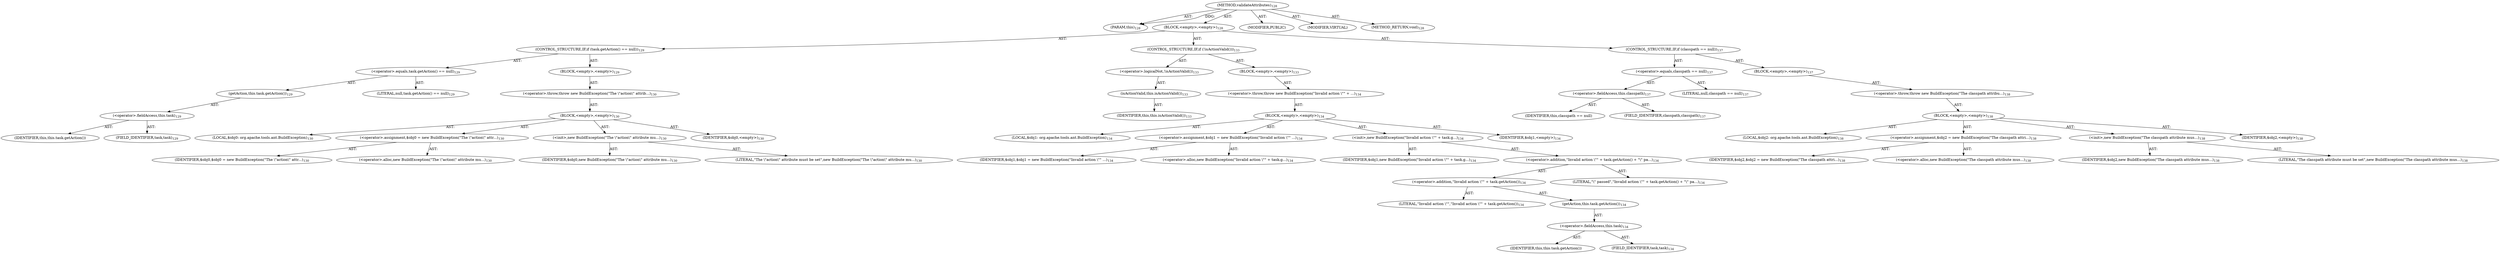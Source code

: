 digraph "validateAttributes" {  
"111669149698" [label = <(METHOD,validateAttributes)<SUB>128</SUB>> ]
"115964116992" [label = <(PARAM,this)<SUB>128</SUB>> ]
"25769803779" [label = <(BLOCK,&lt;empty&gt;,&lt;empty&gt;)<SUB>128</SUB>> ]
"47244640257" [label = <(CONTROL_STRUCTURE,IF,if (task.getAction() == null))<SUB>129</SUB>> ]
"30064771083" [label = <(&lt;operator&gt;.equals,task.getAction() == null)<SUB>129</SUB>> ]
"30064771084" [label = <(getAction,this.task.getAction())<SUB>129</SUB>> ]
"30064771085" [label = <(&lt;operator&gt;.fieldAccess,this.task)<SUB>129</SUB>> ]
"68719476747" [label = <(IDENTIFIER,this,this.task.getAction())> ]
"55834574853" [label = <(FIELD_IDENTIFIER,task,task)<SUB>129</SUB>> ]
"90194313217" [label = <(LITERAL,null,task.getAction() == null)<SUB>129</SUB>> ]
"25769803780" [label = <(BLOCK,&lt;empty&gt;,&lt;empty&gt;)<SUB>129</SUB>> ]
"30064771086" [label = <(&lt;operator&gt;.throw,throw new BuildException(&quot;The \&quot;action\&quot; attrib...)<SUB>130</SUB>> ]
"25769803781" [label = <(BLOCK,&lt;empty&gt;,&lt;empty&gt;)<SUB>130</SUB>> ]
"94489280512" [label = <(LOCAL,$obj0: org.apache.tools.ant.BuildException)<SUB>130</SUB>> ]
"30064771087" [label = <(&lt;operator&gt;.assignment,$obj0 = new BuildException(&quot;The \&quot;action\&quot; attr...)<SUB>130</SUB>> ]
"68719476748" [label = <(IDENTIFIER,$obj0,$obj0 = new BuildException(&quot;The \&quot;action\&quot; attr...)<SUB>130</SUB>> ]
"30064771088" [label = <(&lt;operator&gt;.alloc,new BuildException(&quot;The \&quot;action\&quot; attribute mu...)<SUB>130</SUB>> ]
"30064771089" [label = <(&lt;init&gt;,new BuildException(&quot;The \&quot;action\&quot; attribute mu...)<SUB>130</SUB>> ]
"68719476749" [label = <(IDENTIFIER,$obj0,new BuildException(&quot;The \&quot;action\&quot; attribute mu...)<SUB>130</SUB>> ]
"90194313218" [label = <(LITERAL,&quot;The \&quot;action\&quot; attribute must be set&quot;,new BuildException(&quot;The \&quot;action\&quot; attribute mu...)<SUB>130</SUB>> ]
"68719476750" [label = <(IDENTIFIER,$obj0,&lt;empty&gt;)<SUB>130</SUB>> ]
"47244640258" [label = <(CONTROL_STRUCTURE,IF,if (!isActionValid()))<SUB>133</SUB>> ]
"30064771090" [label = <(&lt;operator&gt;.logicalNot,!isActionValid())<SUB>133</SUB>> ]
"30064771091" [label = <(isActionValid,this.isActionValid())<SUB>133</SUB>> ]
"68719476736" [label = <(IDENTIFIER,this,this.isActionValid())<SUB>133</SUB>> ]
"25769803782" [label = <(BLOCK,&lt;empty&gt;,&lt;empty&gt;)<SUB>133</SUB>> ]
"30064771092" [label = <(&lt;operator&gt;.throw,throw new BuildException(&quot;Invalid action \&quot;&quot; + ...)<SUB>134</SUB>> ]
"25769803783" [label = <(BLOCK,&lt;empty&gt;,&lt;empty&gt;)<SUB>134</SUB>> ]
"94489280513" [label = <(LOCAL,$obj1: org.apache.tools.ant.BuildException)<SUB>134</SUB>> ]
"30064771093" [label = <(&lt;operator&gt;.assignment,$obj1 = new BuildException(&quot;Invalid action \&quot;&quot; ...)<SUB>134</SUB>> ]
"68719476751" [label = <(IDENTIFIER,$obj1,$obj1 = new BuildException(&quot;Invalid action \&quot;&quot; ...)<SUB>134</SUB>> ]
"30064771094" [label = <(&lt;operator&gt;.alloc,new BuildException(&quot;Invalid action \&quot;&quot; + task.g...)<SUB>134</SUB>> ]
"30064771095" [label = <(&lt;init&gt;,new BuildException(&quot;Invalid action \&quot;&quot; + task.g...)<SUB>134</SUB>> ]
"68719476752" [label = <(IDENTIFIER,$obj1,new BuildException(&quot;Invalid action \&quot;&quot; + task.g...)<SUB>134</SUB>> ]
"30064771096" [label = <(&lt;operator&gt;.addition,&quot;Invalid action \&quot;&quot; + task.getAction() + &quot;\&quot; pa...)<SUB>134</SUB>> ]
"30064771097" [label = <(&lt;operator&gt;.addition,&quot;Invalid action \&quot;&quot; + task.getAction())<SUB>134</SUB>> ]
"90194313219" [label = <(LITERAL,&quot;Invalid action \&quot;&quot;,&quot;Invalid action \&quot;&quot; + task.getAction())<SUB>134</SUB>> ]
"30064771098" [label = <(getAction,this.task.getAction())<SUB>134</SUB>> ]
"30064771099" [label = <(&lt;operator&gt;.fieldAccess,this.task)<SUB>134</SUB>> ]
"68719476753" [label = <(IDENTIFIER,this,this.task.getAction())> ]
"55834574854" [label = <(FIELD_IDENTIFIER,task,task)<SUB>134</SUB>> ]
"90194313220" [label = <(LITERAL,&quot;\&quot; passed&quot;,&quot;Invalid action \&quot;&quot; + task.getAction() + &quot;\&quot; pa...)<SUB>134</SUB>> ]
"68719476754" [label = <(IDENTIFIER,$obj1,&lt;empty&gt;)<SUB>134</SUB>> ]
"47244640259" [label = <(CONTROL_STRUCTURE,IF,if (classpath == null))<SUB>137</SUB>> ]
"30064771100" [label = <(&lt;operator&gt;.equals,classpath == null)<SUB>137</SUB>> ]
"30064771101" [label = <(&lt;operator&gt;.fieldAccess,this.classpath)<SUB>137</SUB>> ]
"68719476755" [label = <(IDENTIFIER,this,classpath == null)> ]
"55834574855" [label = <(FIELD_IDENTIFIER,classpath,classpath)<SUB>137</SUB>> ]
"90194313221" [label = <(LITERAL,null,classpath == null)<SUB>137</SUB>> ]
"25769803784" [label = <(BLOCK,&lt;empty&gt;,&lt;empty&gt;)<SUB>137</SUB>> ]
"30064771102" [label = <(&lt;operator&gt;.throw,throw new BuildException(&quot;The classpath attribu...)<SUB>138</SUB>> ]
"25769803785" [label = <(BLOCK,&lt;empty&gt;,&lt;empty&gt;)<SUB>138</SUB>> ]
"94489280514" [label = <(LOCAL,$obj2: org.apache.tools.ant.BuildException)<SUB>138</SUB>> ]
"30064771103" [label = <(&lt;operator&gt;.assignment,$obj2 = new BuildException(&quot;The classpath attri...)<SUB>138</SUB>> ]
"68719476756" [label = <(IDENTIFIER,$obj2,$obj2 = new BuildException(&quot;The classpath attri...)<SUB>138</SUB>> ]
"30064771104" [label = <(&lt;operator&gt;.alloc,new BuildException(&quot;The classpath attribute mus...)<SUB>138</SUB>> ]
"30064771105" [label = <(&lt;init&gt;,new BuildException(&quot;The classpath attribute mus...)<SUB>138</SUB>> ]
"68719476757" [label = <(IDENTIFIER,$obj2,new BuildException(&quot;The classpath attribute mus...)<SUB>138</SUB>> ]
"90194313222" [label = <(LITERAL,&quot;The classpath attribute must be set&quot;,new BuildException(&quot;The classpath attribute mus...)<SUB>138</SUB>> ]
"68719476758" [label = <(IDENTIFIER,$obj2,&lt;empty&gt;)<SUB>138</SUB>> ]
"133143986186" [label = <(MODIFIER,PUBLIC)> ]
"133143986187" [label = <(MODIFIER,VIRTUAL)> ]
"128849018882" [label = <(METHOD_RETURN,void)<SUB>128</SUB>> ]
  "111669149698" -> "115964116992"  [ label = "AST: "] 
  "111669149698" -> "25769803779"  [ label = "AST: "] 
  "111669149698" -> "133143986186"  [ label = "AST: "] 
  "111669149698" -> "133143986187"  [ label = "AST: "] 
  "111669149698" -> "128849018882"  [ label = "AST: "] 
  "25769803779" -> "47244640257"  [ label = "AST: "] 
  "25769803779" -> "47244640258"  [ label = "AST: "] 
  "25769803779" -> "47244640259"  [ label = "AST: "] 
  "47244640257" -> "30064771083"  [ label = "AST: "] 
  "47244640257" -> "25769803780"  [ label = "AST: "] 
  "30064771083" -> "30064771084"  [ label = "AST: "] 
  "30064771083" -> "90194313217"  [ label = "AST: "] 
  "30064771084" -> "30064771085"  [ label = "AST: "] 
  "30064771085" -> "68719476747"  [ label = "AST: "] 
  "30064771085" -> "55834574853"  [ label = "AST: "] 
  "25769803780" -> "30064771086"  [ label = "AST: "] 
  "30064771086" -> "25769803781"  [ label = "AST: "] 
  "25769803781" -> "94489280512"  [ label = "AST: "] 
  "25769803781" -> "30064771087"  [ label = "AST: "] 
  "25769803781" -> "30064771089"  [ label = "AST: "] 
  "25769803781" -> "68719476750"  [ label = "AST: "] 
  "30064771087" -> "68719476748"  [ label = "AST: "] 
  "30064771087" -> "30064771088"  [ label = "AST: "] 
  "30064771089" -> "68719476749"  [ label = "AST: "] 
  "30064771089" -> "90194313218"  [ label = "AST: "] 
  "47244640258" -> "30064771090"  [ label = "AST: "] 
  "47244640258" -> "25769803782"  [ label = "AST: "] 
  "30064771090" -> "30064771091"  [ label = "AST: "] 
  "30064771091" -> "68719476736"  [ label = "AST: "] 
  "25769803782" -> "30064771092"  [ label = "AST: "] 
  "30064771092" -> "25769803783"  [ label = "AST: "] 
  "25769803783" -> "94489280513"  [ label = "AST: "] 
  "25769803783" -> "30064771093"  [ label = "AST: "] 
  "25769803783" -> "30064771095"  [ label = "AST: "] 
  "25769803783" -> "68719476754"  [ label = "AST: "] 
  "30064771093" -> "68719476751"  [ label = "AST: "] 
  "30064771093" -> "30064771094"  [ label = "AST: "] 
  "30064771095" -> "68719476752"  [ label = "AST: "] 
  "30064771095" -> "30064771096"  [ label = "AST: "] 
  "30064771096" -> "30064771097"  [ label = "AST: "] 
  "30064771096" -> "90194313220"  [ label = "AST: "] 
  "30064771097" -> "90194313219"  [ label = "AST: "] 
  "30064771097" -> "30064771098"  [ label = "AST: "] 
  "30064771098" -> "30064771099"  [ label = "AST: "] 
  "30064771099" -> "68719476753"  [ label = "AST: "] 
  "30064771099" -> "55834574854"  [ label = "AST: "] 
  "47244640259" -> "30064771100"  [ label = "AST: "] 
  "47244640259" -> "25769803784"  [ label = "AST: "] 
  "30064771100" -> "30064771101"  [ label = "AST: "] 
  "30064771100" -> "90194313221"  [ label = "AST: "] 
  "30064771101" -> "68719476755"  [ label = "AST: "] 
  "30064771101" -> "55834574855"  [ label = "AST: "] 
  "25769803784" -> "30064771102"  [ label = "AST: "] 
  "30064771102" -> "25769803785"  [ label = "AST: "] 
  "25769803785" -> "94489280514"  [ label = "AST: "] 
  "25769803785" -> "30064771103"  [ label = "AST: "] 
  "25769803785" -> "30064771105"  [ label = "AST: "] 
  "25769803785" -> "68719476758"  [ label = "AST: "] 
  "30064771103" -> "68719476756"  [ label = "AST: "] 
  "30064771103" -> "30064771104"  [ label = "AST: "] 
  "30064771105" -> "68719476757"  [ label = "AST: "] 
  "30064771105" -> "90194313222"  [ label = "AST: "] 
  "111669149698" -> "115964116992"  [ label = "DDG: "] 
}
